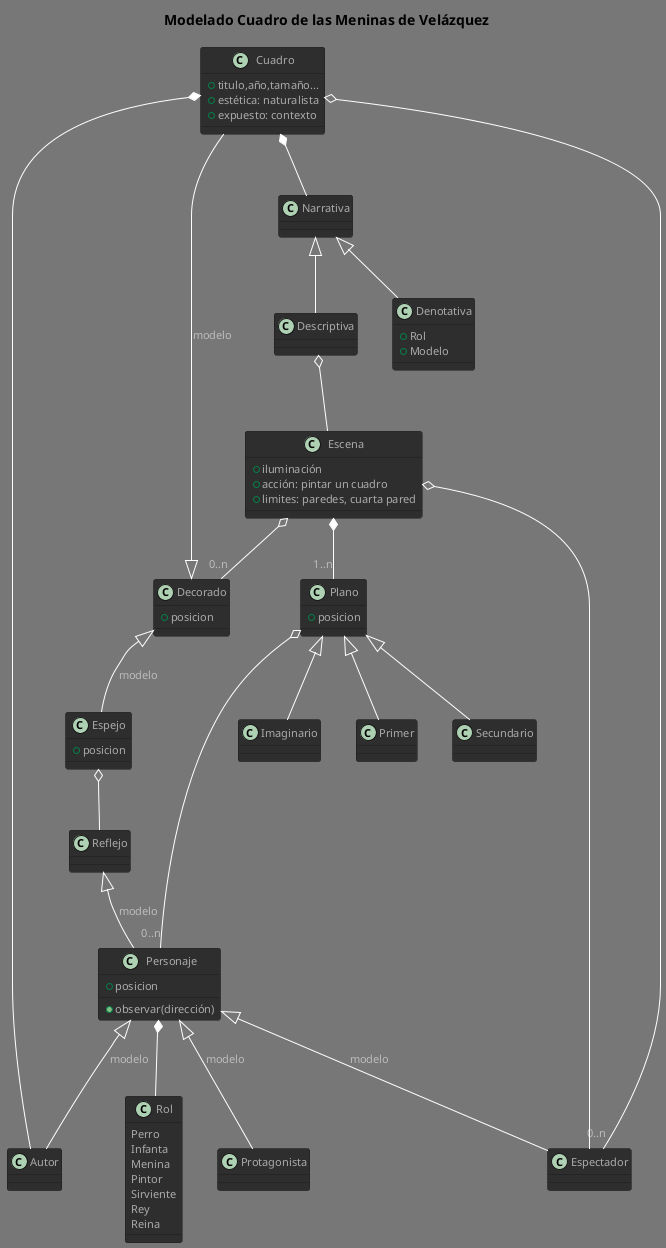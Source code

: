 @startuml MeninasDomain
!theme reddress-darkred
title Modelado Cuadro de las Meninas de Velázquez

class Cuadro {
    + titulo,año,tamaño...
    + estética: naturalista
    + expuesto: contexto
}
Cuadro *-- Autor
Cuadro o--"0..n" Espectador
Cuadro *-- Narrativa

class Narrativa {
}
Narrativa <|-- Denotativa
Narrativa <|-- Descriptiva

class Denotativa {
    + Rol
    + Modelo
}
'Denotativa o-- Rol
'Denotativa o-- Modelo

class Rol {
    Perro
    Infanta
    Menina
    Pintor
    Sirviente
    Rey
    Reina
}

class Descriptiva{
}
Descriptiva o-- Escena

class Escena {
    + iluminación
    + acción: pintar un cuadro
    + limites: paredes, cuarta pared
}
Escena o--"0..n" Decorado
Escena *--"1..n" Plano
Escena o-- Espectador

class Plano {
    + posicion
}
Plano <|-- Primer
Plano <|-- Secundario
Plano <|-- Imaginario
Plano o--"0..n" Personaje

class Decorado {
   + posicion
}
'Decorado ..> Modelo
Decorado <|-- Cuadro :modelo
Decorado <|-- Espejo :modelo
'Decorado ..> Puerta :modelo

class Espejo {
    + posicion
}
Espejo o-- Reflejo

class Reflejo{
}
Reflejo <|-- Personaje :modelo
'Reflejo ..> Modelo

class Personaje {
    + posicion
    + observar(dirección)
}
'Personaje ..> Modelo
Personaje <|-- Autor :modelo
Personaje <|-- Espectador :modelo
Personaje <|-- Protagonista :modelo
Personaje *-- Rol

class Espectador {
}
'Espectador <|-- Autor

@end